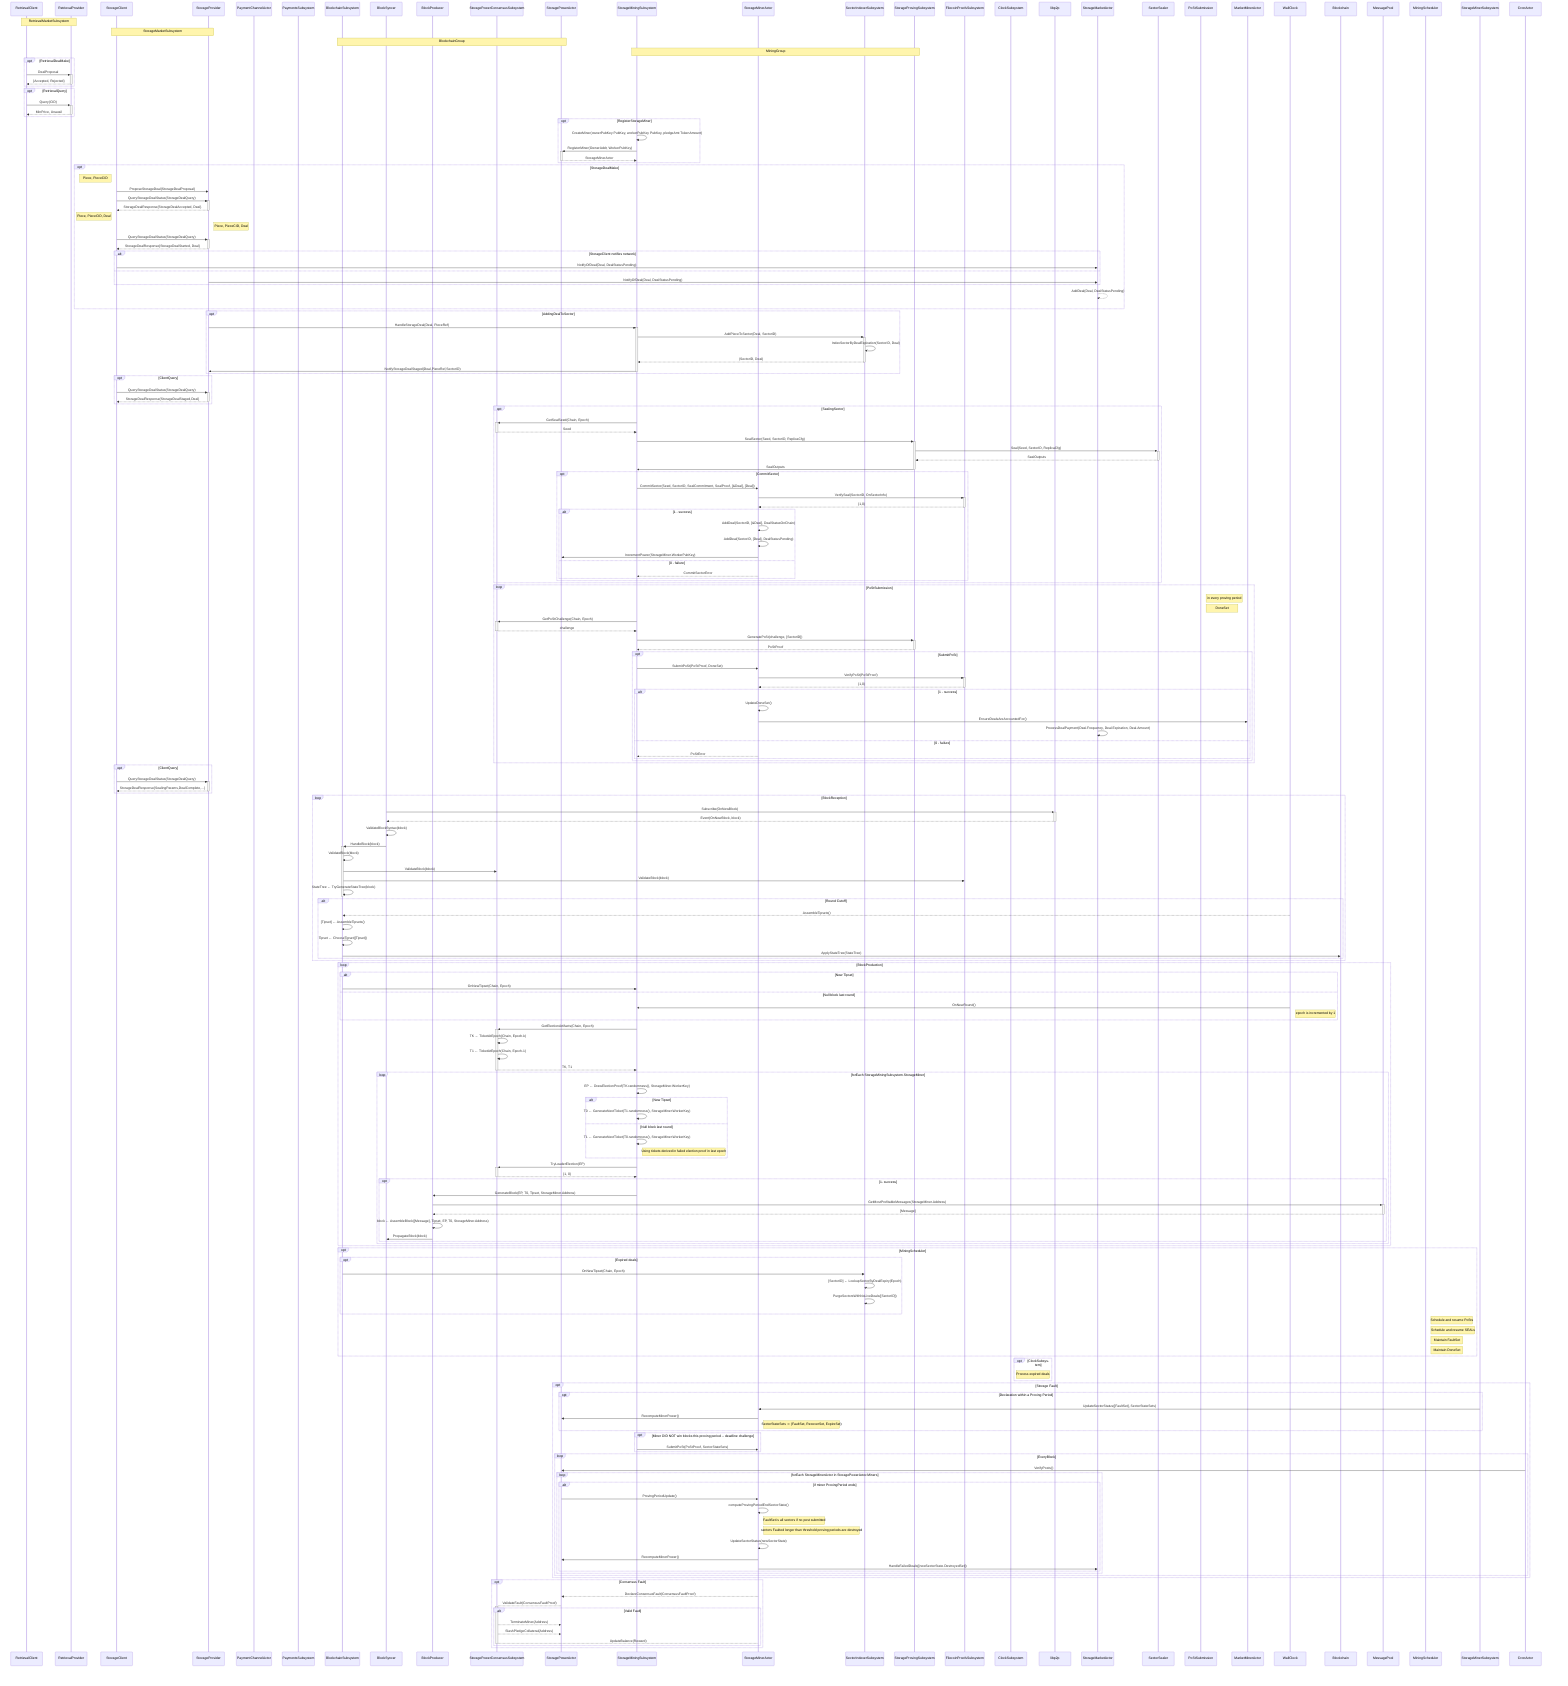sequenceDiagram

    participant RetrievalClient
    participant RetrievalProvider

    participant StorageClient
    participant StorageProvider

    participant PaymentChannelActor
    participant PaymentsSubsystem

    participant BlockchainSubsystem
    participant BlockSyncer
    participant BlockProducer

    participant StoragePowerConsensusSubsystem
    participant StoragePowerActor

    participant StorageMiningSubsystem
    participant StorageMinerActor
    participant SectorIndexerSubsystem
    participant StorageProvingSubsystem

    participant FilecoinProofsSubsystem
    participant ClockSubsystem
    participant libp2p

    Note over RetrievalClient,RetrievalProvider: RetrievalMarketSubsystem
    Note over StorageClient,StorageProvider: StorageMarketSubsystem
    Note over BlockchainSubsystem,StoragePowerActor: BlockchainGroup
    Note over StorageMiningSubsystem,StorageProvingSubsystem: MiningGroup

    opt RetrievalDealMake
        RetrievalClient ->>+ RetrievalProvider: DealProposal
        RetrievalProvider -->>- RetrievalClient: {Accepted, Rejected}
    end

    opt RetrievalQuery
        RetrievalClient ->>+ RetrievalProvider: Query(CID)
        RetrievalProvider -->>- RetrievalClient: MinPrice, Unavail
    end

    opt RegisterStorageMiner
        StorageMiningSubsystem ->> StorageMiningSubsystem: CreateMiner(ownerPubKey PubKey, workerPubKey PubKey, pledgeAmt TokenAmount)
        StorageMiningSubsystem ->>+ StoragePowerActor: RegisterMiner(OwnerAddr, WorkerPubKey)
        StoragePowerActor -->>- StorageMiningSubsystem: StorageMinerActor
    end

    opt StorageDealMake
        Note left of StorageClient: Piece, PieceCID
        StorageClient ->> StorageProvider: ProposeStorageDeal(StorageDealProposal)
        StorageClient ->>+ StorageProvider: QueryStorageDealStatus(StorageDealQuery)
        StorageProvider -->>- StorageClient: StorageDealResponse{StorageDealAccepted, Deal}

        Note left of StorageClient: Piece, PieceCID, Deal
        Note right of StorageProvider: Piece, PieceCID, Deal
        StorageClient ->>+ StorageProvider: QueryStorageDealStatus(StorageDealQuery)
        StorageProvider -->>- StorageClient: StorageDealResponse{StorageDealStarted, Deal}
        alt StorageClient notifies network
            StorageClient ->> StorageMarketActor: NotifyOfDeal(Deal, DealStatusPending)
        else
            StorageProvider ->>  StorageMarketActor: NotifyOfDeal(Deal, DealStatusPending)
        end
        StorageMarketActor -->> StorageMarketActor: AddDeal(Deal, DealStatusPending)
    end

    opt AddingDealToSector
        StorageProvider ->>+ StorageMiningSubsystem: HandleStorageDeal(Deal, PieceRef)
        StorageMiningSubsystem ->>+ SectorIndexerSubsystem: AddPieceToSector(Deal, SectorID)
        SectorIndexerSubsystem ->> SectorIndexerSubsystem: IndexSectorByDealExpiration(SectorID, Deal)
        SectorIndexerSubsystem -->>- StorageMiningSubsystem: (SectorID, Deal)
        StorageMiningSubsystem ->>- StorageProvider: NotifyStorageDealStaged(Deal,PieceRef,SectorID)
    end

    opt ClientQuery
        StorageClient ->>+ StorageProvider: QueryStorageDealStatus(StorageDealQuery)
        StorageProvider -->>- StorageClient: StorageDealResponse{StorageDealStaged,Deal}
    end

    opt SealingSector
        StorageMiningSubsystem ->>+ StoragePowerConsensusSubsystem: GetSealSeed(Chain, Epoch)
        StoragePowerConsensusSubsystem -->>- StorageMiningSubsystem: Seed
        StorageMiningSubsystem ->>+ StorageProvingSubsystem: SealSector(Seed, SectorID, ReplicaCfg)
        StorageProvingSubsystem ->>+ SectorSealer: Seal(Seed, SectorID, ReplicaCfg)
        SectorSealer -->>- StorageProvingSubsystem: SealOutputs
        StorageProvingSubsystem ->>- StorageMiningSubsystem: SealOutputs
        opt CommitSector
            StorageMiningSubsystem ->> StorageMinerActor: CommitSector(Seed, SectorID, SealCommitment, SealProof, [&Deal], [Deal])
            StorageMinerActor ->>+ FilecoinProofsSubsystem: VerifySeal(SectorID, OnSectorInfo)
            FilecoinProofsSubsystem -->>- StorageMinerActor: {1,0}
            alt 1 - success
                StorageMinerActor ->> StorageMinerActor: AddDeal(SectorID, [&Deal], DealStatusOnChain)
                StorageMinerActor ->> StorageMinerActor: AddDeal(SectorID, [Deal], DealStatusPending)
                StorageMinerActor ->> StoragePowerActor: IncrementPower(StorageMiner.WorkerPubKey)
            else 0 - failure
                StorageMinerActor -->> StorageMiningSubsystem: CommitSectorError
            end
        end
    end

    loop PoStSubmission
        Note Right of PoStSubmission: in every proving period
        Note Right of PoStSubmission: DoneSet
        StorageMiningSubsystem ->>+ StoragePowerConsensusSubsystem: GetPoStChallenge(Chain, Epoch)
        StoragePowerConsensusSubsystem -->>- StorageMiningSubsystem: challenge
        StorageMiningSubsystem ->>+ StorageProvingSubsystem: GeneratePoSt(challenge, [SectorID])
        StorageProvingSubsystem -->>- StorageMiningSubsystem: PoStProof
        opt SubmitPoSt
            StorageMiningSubsystem ->> StorageMinerActor: SubmitPoSt(PoStProof, DoneSet)
            StorageMinerActor ->>+ FilecoinProofsSubsystem: VerifyPoSt(PoStProof)
            FilecoinProofsSubsystem -->>- StorageMinerActor: {1,0}
            alt 1 - success
                StorageMinerActor ->> StorageMinerActor:  UpdateDoneSet()
                StorageMinerActor ->> MarketMinerActor:  EnsureDealsAreAccountedFor()
                StorageMarketActor ->> StorageMarketActor: ProcessDealPayment(Deal.Frequency, Deal.Expiration, Deal.Amount)
            else 0 - failure
                StorageMinerActor -->> StorageMiningSubsystem: PoStError
            end
        end
    end

    opt ClientQuery
        StorageClient ->>+ StorageProvider: QueryStorageDealStatus(StorageDealQuery)
        StorageProvider -->>- StorageClient: StorageDealResponse{SealingParams,DealComplete,...}
    end

    loop BlockReception
        BlockSyncer ->>+ libp2p: Subscribe(OnNewBlock)
        libp2p -->>- BlockSyncer: Event(OnNewBlock, block)
        BlockSyncer ->> BlockSyncer: ValidateBlockSyntax(block)
        BlockSyncer ->>+ BlockchainSubsystem: HandleBlock(block)
        BlockchainSubsystem ->> BlockchainSubsystem: ValidateBlock(block)
        BlockchainSubsystem ->> StoragePowerConsensusSubsystem: ValidateBlock(block)
        BlockchainSubsystem ->> FilecoinProofsSubsystem: ValidateBlock(block)
        BlockchainSubsystem ->>- BlockchainSubsystem: StateTree ← TryGenerateStateTree(block)

        alt Round Cutoff
            WallClock -->> BlockchainSubsystem: AssembleTipsets()
            BlockchainSubsystem ->> BlockchainSubsystem: [Tipset] ← AssembleTipsets()
            BlockchainSubsystem ->> BlockchainSubsystem: Tipset ← ChooseTipset([Tipset])
            BlockchainSubsystem ->> Blockchain: ApplyStateTree(StateTree)
        end
    end

    loop BlockProduction
        alt New Tipset
            BlockchainSubsystem ->> StorageMiningSubsystem: OnNewTipset(Chain, Epoch)
        else Null block last round
            WallClock ->> StorageMiningSubsystem: OnNewRound()
            Note Right of WallClock: epoch is incremented by 1
        end
        StorageMiningSubsystem ->>+ StoragePowerConsensusSubsystem: GetElectionArtifacts(Chain, Epoch)
        StoragePowerConsensusSubsystem ->> StoragePowerConsensusSubsystem: TK ← TicketAtEpoch(Chain, Epoch-k)
        StoragePowerConsensusSubsystem ->> StoragePowerConsensusSubsystem: T1 ← TicketAtEpoch(Chain, Epoch-1)
        StoragePowerConsensusSubsystem -->>- StorageMiningSubsystem: TK, T1

        loop forEach StorageMiningSubsystem.StorageMiner
            StorageMiningSubsystem ->> StorageMiningSubsystem: EP ← DrawElectionProof(TK.randomness(), StorageMiner.WorkerKey)
            alt New Tipset
                StorageMiningSubsystem ->> StorageMiningSubsystem: T0 ← GenerateNextTicket(T1.randomness(), StorageMiner.WorkerKey)
            else Null block last round
                StorageMiningSubsystem ->> StorageMiningSubsystem: T1 ← GenerateNextTicket(T0.randomness(), StorageMiner.WorkerKey)
                Note Right of StorageMiningSubsystem: Using tickets derived in failed election proof in last epoch
            end
            StorageMiningSubsystem ->>+ StoragePowerConsensusSubsystem: TryLeaderElection(EP)
            StoragePowerConsensusSubsystem -->>- StorageMiningSubsystem: {1, 0}
            opt 1- success
                StorageMiningSubsystem ->> BlockProducer: GenerateBlock(EP, T0, Tipset, StorageMiner.Address)
                BlockProducer ->>+ MessagePool: GetMostProfitableMessages(StorageMiner.Address)
                MessagePool -->>- BlockProducer: [Message]
                BlockProducer ->> BlockProducer: block ← AssembleBlock([Message], Tipset, EP, T0, StorageMiner.Address)
                BlockProducer ->> BlockSyncer: PropagateBlock(block)
            end
        end
    end

    opt MiningScheduler
        opt Expired deals
            BlockchainSubsystem ->> SectorIndexerSubsystem: OnNewTipset(Chain, Epoch)
            SectorIndexerSubsystem ->> SectorIndexerSubsystem: [SectorID] ← LookupSectorByDealExpiry(Epoch)
            SectorIndexerSubsystem ->> SectorIndexerSubsystem: PurgeSectorsWithNoLiveDeals([SectorID])
        end
        Note Right of MiningScheduler: Schedule and resume PoSts
        Note Right of MiningScheduler: Schedule and resume SEALs
        Note Right of MiningScheduler: Maintain FaultSet
        Note Right of MiningScheduler: Maintain DoneSet
    end

    opt ClockSubsystem
        Note Right of ClockSubsystem: Process expired deals
    end

    opt Storage Fault
        opt Declaration within a Proving Period
            StorageMinerSubsystem ->> StorageMinerActor: UpdateSectorStatus([FaultSet], SectorStateSets)
            StorageMinerActor ->> StoragePowerActor: RecomputeMinerPower()
            Note Right of StorageMinerActor: SectorStateSets := (FaultSet, RecoverSet, ExpireSet)
        end

        opt Miner DID NOT win blocks this proving period -- deadline challenge
            StorageMiningSubsystem ->> StorageMinerActor: SubmitPoSt(PoStProof, SectorStateSets)
        end

        loop EveryBlock
            CronActor ->> StoragePowerActor: VerifyPosts()
            loop forEach StorageMinerActor in StoragePowerActor.Miners
                alt if miner ProvingPeriod ends
                    StoragePowerActor ->> StorageMinerActor: ProvingPeriodUpdate()
                    StorageMinerActor ->> StorageMinerActor: computeProvingPeriodEndSectorState()
                    Note Right of StorageMinerActor: FaultSet is all sectors if no post submitted
                    Note Right of StorageMinerActor: sectors Faulted longer than threshold proving periods are destroyed
                    StorageMinerActor ->> StorageMinerActor: UpdateSectorStatus(newSectorState)
                    StorageMinerActor ->> StoragePowerActor: RecomputeMinerPower()
                    StorageMinerActor ->> StorageMarketActor: HandleFailedDeals([newSectorState.DestroyedSet])
                end
            end
        end
    end

    opt Consensus Fault
        StorageMinerActor -->> StoragePowerActor: DeclareConsensusFault(ConsensusFaultProof)
        StoragePowerActor -->+ StoragePowerConsensusSubsystem: ValidateFault(ConsensusFaultProof)

        alt Valid Fault
            StoragePowerConsensusSubsystem -->> StoragePowerActor: TerminateMiner(Address)
            StoragePowerConsensusSubsystem -->> StoragePowerActor: SlashPledgeCollateral(Address)
            StoragePowerConsensusSubsystem -->- StorageMinerActor: UpdateBalance(Reward)
        end
    end